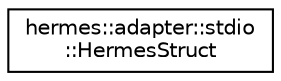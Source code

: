 digraph "Graphical Class Hierarchy"
{
 // LATEX_PDF_SIZE
  edge [fontname="Helvetica",fontsize="10",labelfontname="Helvetica",labelfontsize="10"];
  node [fontname="Helvetica",fontsize="10",shape=record];
  rankdir="LR";
  Node0 [label="hermes::adapter::stdio\l::HermesStruct",height=0.2,width=0.4,color="black", fillcolor="white", style="filled",URL="$structhermes_1_1adapter_1_1stdio_1_1_hermes_struct.html",tooltip=" "];
}
